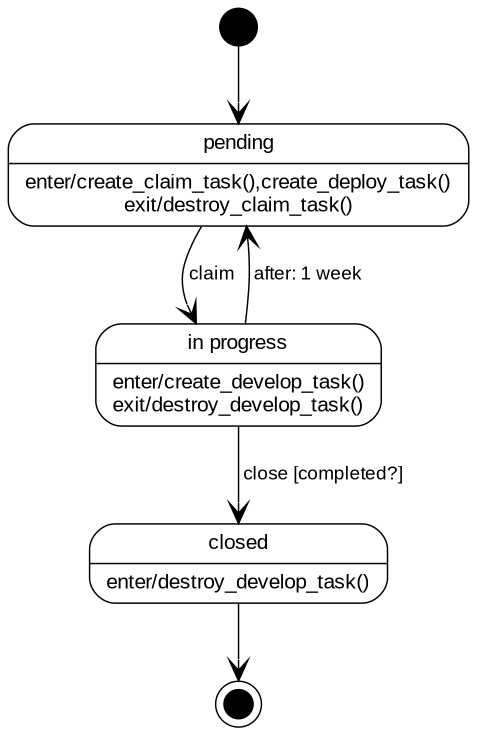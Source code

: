 digraph hierarchy {
rankdir=TB
node[shape=Mrecord, fontname=Arial, fontsize=10, penwidth=0.7]
edge[dir=forward, arrowhead=vee, fontname=Arial, fontsize=9, penwidth=0.7]

start[label="",
      shape=circle, style=filled, color=black, fillcolor=black,
      fixedsize=true, width=0.25, height=0.25]
end[label="",
    shape=doublecircle, style=filled, color=black, fillcolor=black,
    fixedsize=true, width=0.2, height=0.2]

pending [label = "{pending|enter/create_claim_task(),create_deploy_task()\lexit/destroy_claim_task()}"]
in_progress [label = "{in progress|enter/create_develop_task()\lexit/destroy_develop_task()}"]
closed [label = "{closed|enter/destroy_develop_task()}"]

start -> pending
pending -> in_progress [label = " claim   "]
in_progress -> closed [label = " close [completed?]   "]
in_progress -> pending [label = " after: 1 week   "]
closed -> end
}
